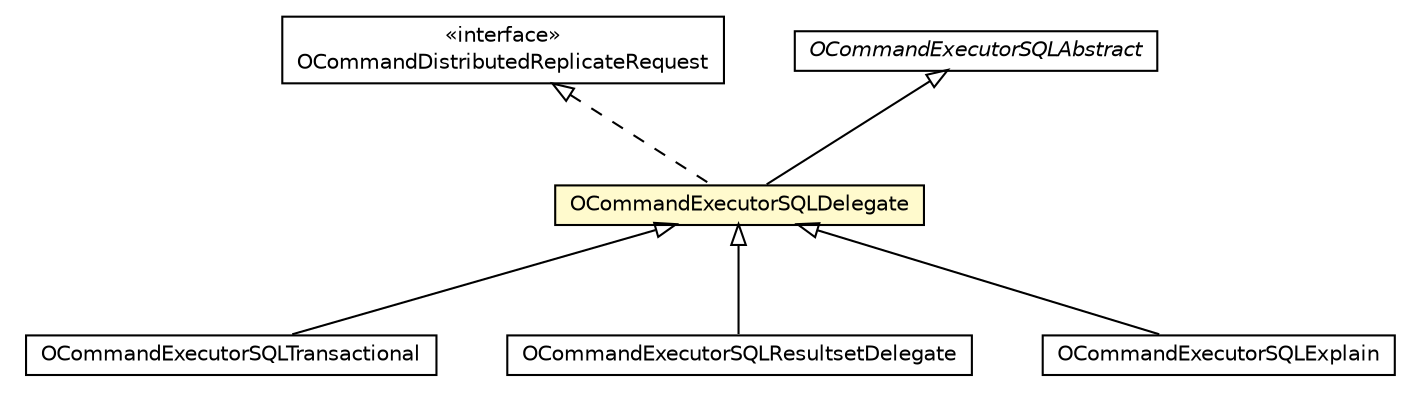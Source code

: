 #!/usr/local/bin/dot
#
# Class diagram 
# Generated by UMLGraph version R5_6-24-gf6e263 (http://www.umlgraph.org/)
#

digraph G {
	edge [fontname="Helvetica",fontsize=10,labelfontname="Helvetica",labelfontsize=10];
	node [fontname="Helvetica",fontsize=10,shape=plaintext];
	nodesep=0.25;
	ranksep=0.5;
	// com.orientechnologies.orient.core.command.OCommandDistributedReplicateRequest
	c1024723 [label=<<table title="com.orientechnologies.orient.core.command.OCommandDistributedReplicateRequest" border="0" cellborder="1" cellspacing="0" cellpadding="2" port="p" href="../command/OCommandDistributedReplicateRequest.html">
		<tr><td><table border="0" cellspacing="0" cellpadding="1">
<tr><td align="center" balign="center"> &#171;interface&#187; </td></tr>
<tr><td align="center" balign="center"> OCommandDistributedReplicateRequest </td></tr>
		</table></td></tr>
		</table>>, URL="../command/OCommandDistributedReplicateRequest.html", fontname="Helvetica", fontcolor="black", fontsize=10.0];
	// com.orientechnologies.orient.core.sql.OCommandExecutorSQLTransactional
	c1024798 [label=<<table title="com.orientechnologies.orient.core.sql.OCommandExecutorSQLTransactional" border="0" cellborder="1" cellspacing="0" cellpadding="2" port="p" href="./OCommandExecutorSQLTransactional.html">
		<tr><td><table border="0" cellspacing="0" cellpadding="1">
<tr><td align="center" balign="center"> OCommandExecutorSQLTransactional </td></tr>
		</table></td></tr>
		</table>>, URL="./OCommandExecutorSQLTransactional.html", fontname="Helvetica", fontcolor="black", fontsize=10.0];
	// com.orientechnologies.orient.core.sql.OCommandExecutorSQLResultsetDelegate
	c1024811 [label=<<table title="com.orientechnologies.orient.core.sql.OCommandExecutorSQLResultsetDelegate" border="0" cellborder="1" cellspacing="0" cellpadding="2" port="p" href="./OCommandExecutorSQLResultsetDelegate.html">
		<tr><td><table border="0" cellspacing="0" cellpadding="1">
<tr><td align="center" balign="center"> OCommandExecutorSQLResultsetDelegate </td></tr>
		</table></td></tr>
		</table>>, URL="./OCommandExecutorSQLResultsetDelegate.html", fontname="Helvetica", fontcolor="black", fontsize=10.0];
	// com.orientechnologies.orient.core.sql.OCommandExecutorSQLAbstract
	c1024820 [label=<<table title="com.orientechnologies.orient.core.sql.OCommandExecutorSQLAbstract" border="0" cellborder="1" cellspacing="0" cellpadding="2" port="p" href="./OCommandExecutorSQLAbstract.html">
		<tr><td><table border="0" cellspacing="0" cellpadding="1">
<tr><td align="center" balign="center"><font face="Helvetica-Oblique"> OCommandExecutorSQLAbstract </font></td></tr>
		</table></td></tr>
		</table>>, URL="./OCommandExecutorSQLAbstract.html", fontname="Helvetica", fontcolor="black", fontsize=10.0];
	// com.orientechnologies.orient.core.sql.OCommandExecutorSQLExplain
	c1024821 [label=<<table title="com.orientechnologies.orient.core.sql.OCommandExecutorSQLExplain" border="0" cellborder="1" cellspacing="0" cellpadding="2" port="p" href="./OCommandExecutorSQLExplain.html">
		<tr><td><table border="0" cellspacing="0" cellpadding="1">
<tr><td align="center" balign="center"> OCommandExecutorSQLExplain </td></tr>
		</table></td></tr>
		</table>>, URL="./OCommandExecutorSQLExplain.html", fontname="Helvetica", fontcolor="black", fontsize=10.0];
	// com.orientechnologies.orient.core.sql.OCommandExecutorSQLDelegate
	c1024822 [label=<<table title="com.orientechnologies.orient.core.sql.OCommandExecutorSQLDelegate" border="0" cellborder="1" cellspacing="0" cellpadding="2" port="p" bgcolor="lemonChiffon" href="./OCommandExecutorSQLDelegate.html">
		<tr><td><table border="0" cellspacing="0" cellpadding="1">
<tr><td align="center" balign="center"> OCommandExecutorSQLDelegate </td></tr>
		</table></td></tr>
		</table>>, URL="./OCommandExecutorSQLDelegate.html", fontname="Helvetica", fontcolor="black", fontsize=10.0];
	//com.orientechnologies.orient.core.sql.OCommandExecutorSQLTransactional extends com.orientechnologies.orient.core.sql.OCommandExecutorSQLDelegate
	c1024822:p -> c1024798:p [dir=back,arrowtail=empty];
	//com.orientechnologies.orient.core.sql.OCommandExecutorSQLResultsetDelegate extends com.orientechnologies.orient.core.sql.OCommandExecutorSQLDelegate
	c1024822:p -> c1024811:p [dir=back,arrowtail=empty];
	//com.orientechnologies.orient.core.sql.OCommandExecutorSQLExplain extends com.orientechnologies.orient.core.sql.OCommandExecutorSQLDelegate
	c1024822:p -> c1024821:p [dir=back,arrowtail=empty];
	//com.orientechnologies.orient.core.sql.OCommandExecutorSQLDelegate extends com.orientechnologies.orient.core.sql.OCommandExecutorSQLAbstract
	c1024820:p -> c1024822:p [dir=back,arrowtail=empty];
	//com.orientechnologies.orient.core.sql.OCommandExecutorSQLDelegate implements com.orientechnologies.orient.core.command.OCommandDistributedReplicateRequest
	c1024723:p -> c1024822:p [dir=back,arrowtail=empty,style=dashed];
}

